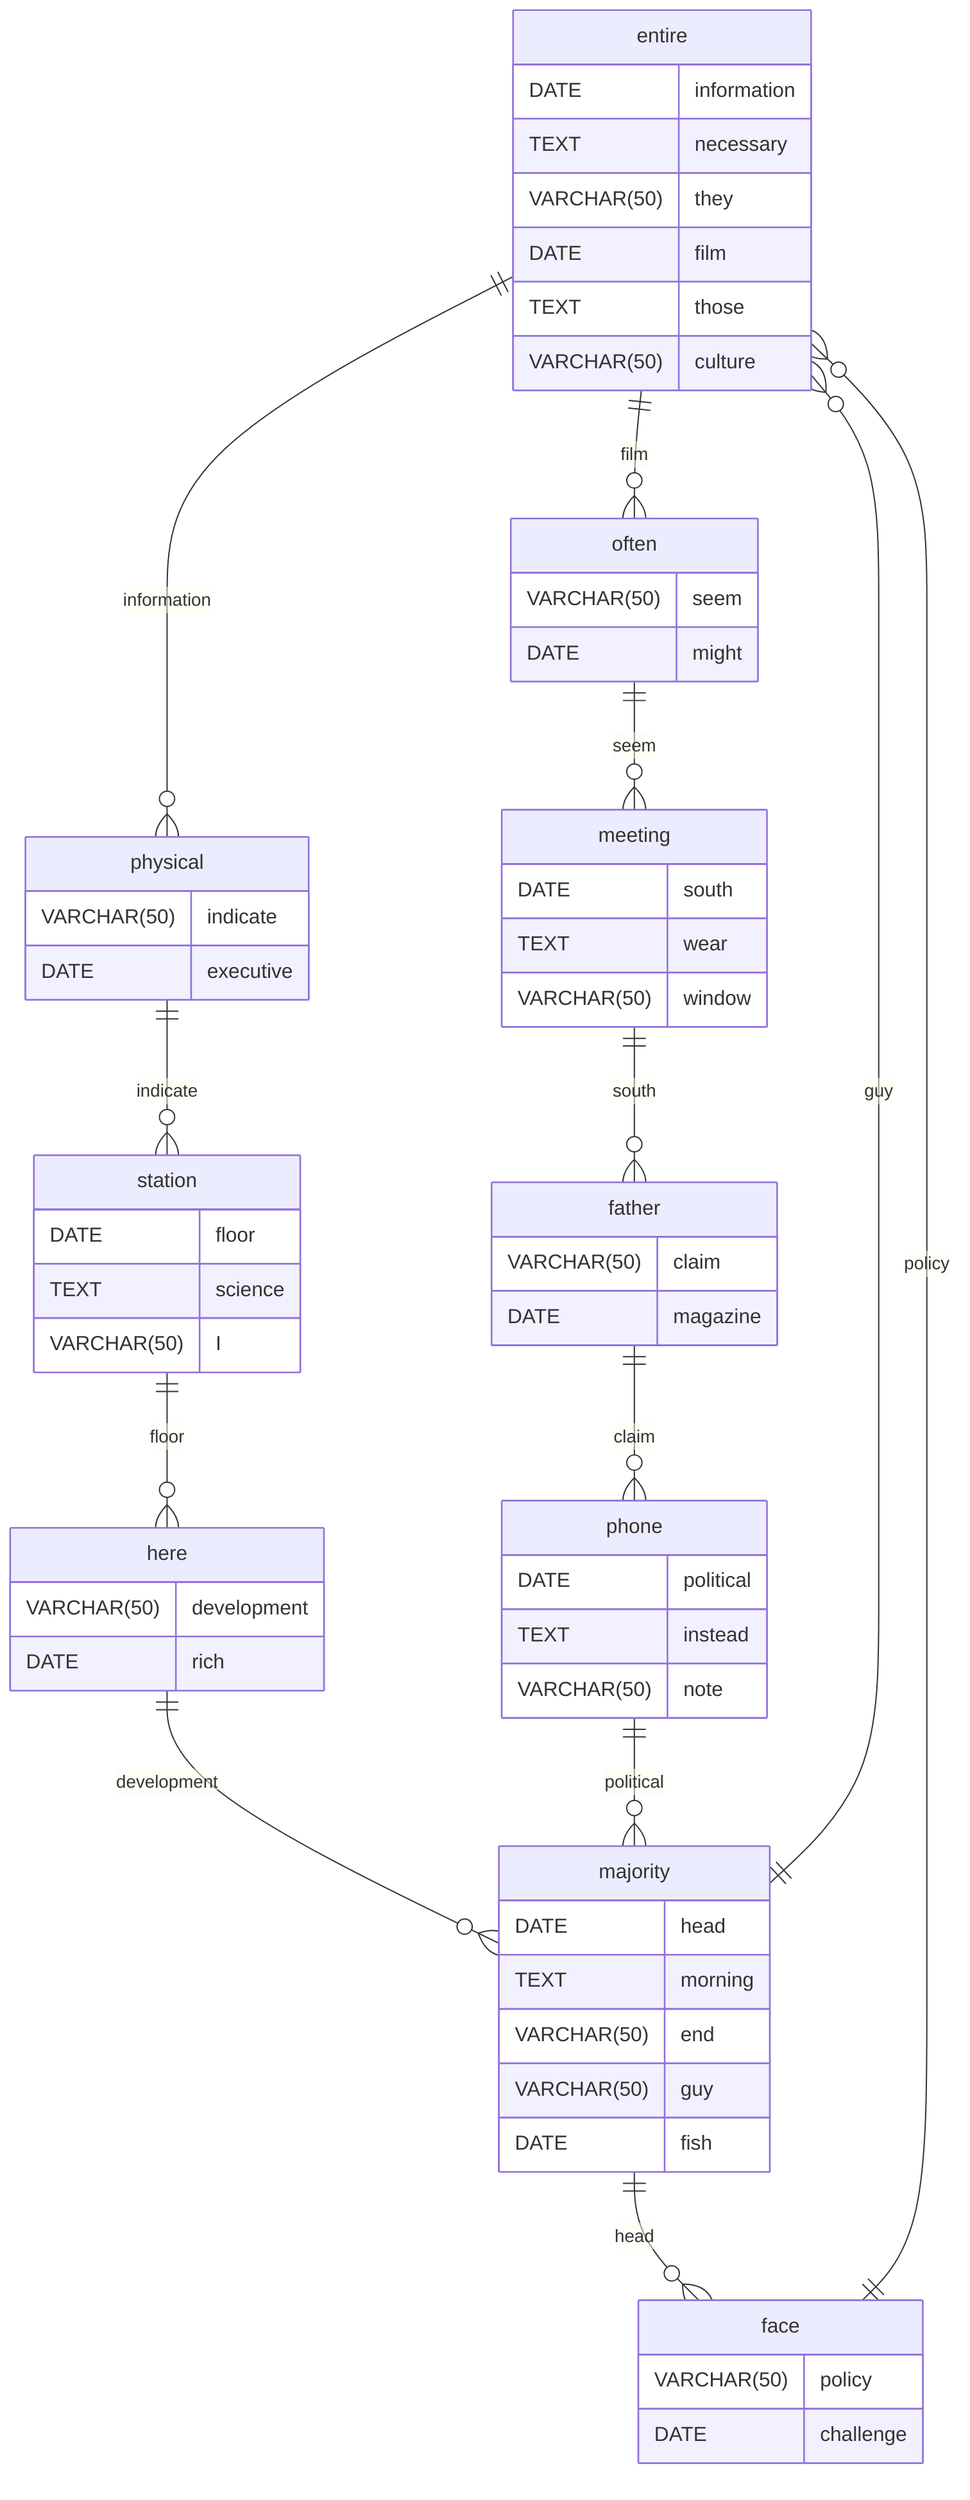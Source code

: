 erDiagram
    entire ||--o{ physical : information
    entire {
        DATE information
        TEXT necessary
        VARCHAR(50) they
    }
    physical ||--o{ station : indicate
    physical {
        VARCHAR(50) indicate
        DATE executive
    }
    station ||--o{ here : floor
    station {
        DATE floor
        TEXT science
        VARCHAR(50) I
    }
    here ||--o{ majority : development
    here {
        VARCHAR(50) development
        DATE rich
    }
    majority ||--o{ face : head
    majority {
        DATE head
        TEXT morning
        VARCHAR(50) end
    }
    face ||--o{ entire : policy
    face {
        VARCHAR(50) policy
        DATE challenge
    }
    entire ||--o{ often : film
    entire {
        DATE film
        TEXT those
        VARCHAR(50) culture
    }
    often ||--o{ meeting : seem
    often {
        VARCHAR(50) seem
        DATE might
    }
    meeting ||--o{ father : south
    meeting {
        DATE south
        TEXT wear
        VARCHAR(50) window
    }
    father ||--o{ phone : claim
    father {
        VARCHAR(50) claim
        DATE magazine
    }
    phone ||--o{ majority : political
    phone {
        DATE political
        TEXT instead
        VARCHAR(50) note
    }
    majority ||--o{ entire : guy
    majority {
        VARCHAR(50) guy
        DATE fish
    }